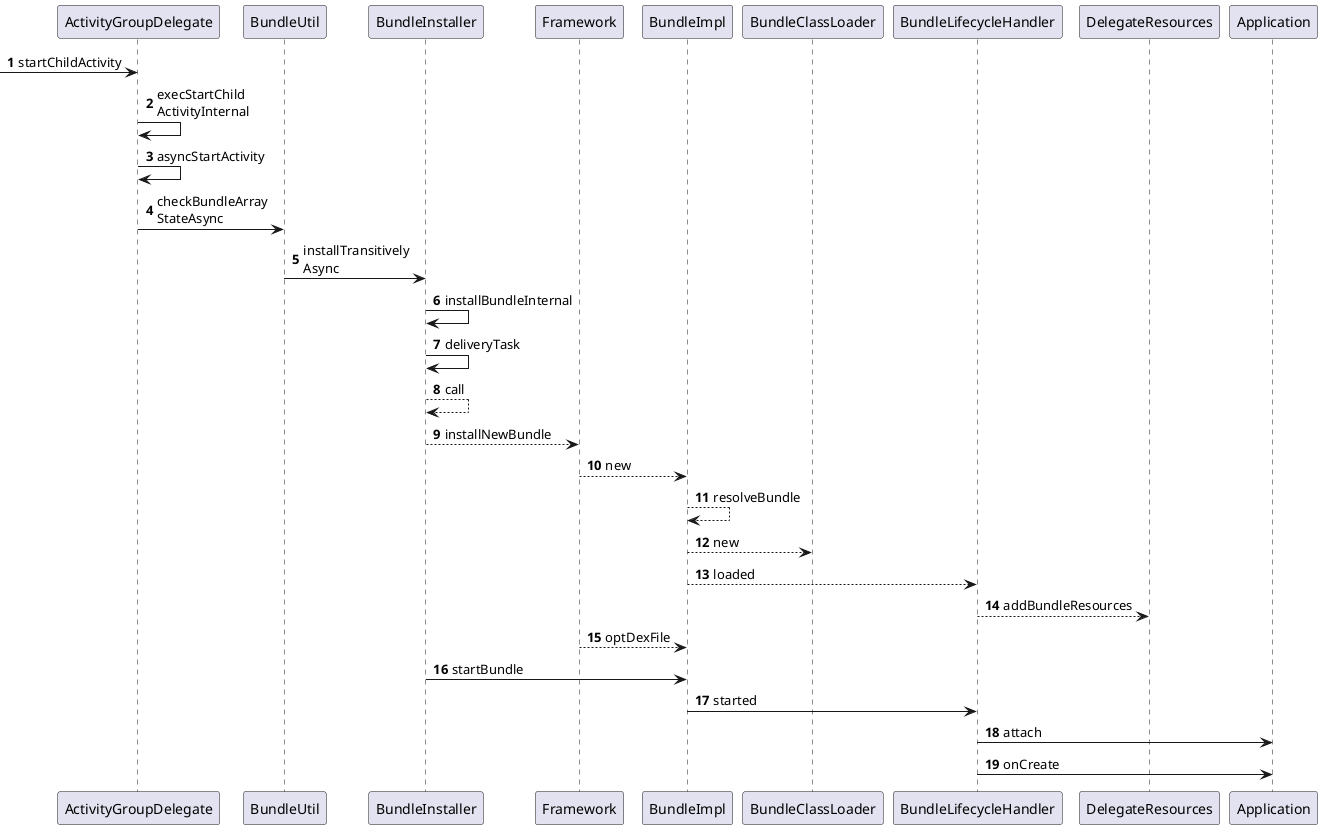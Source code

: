 @startuml
autonumber

-> ActivityGroupDelegate : startChildActivity
ActivityGroupDelegate -> ActivityGroupDelegate : execStartChild\nActivityInternal
ActivityGroupDelegate -> ActivityGroupDelegate : asyncStartActivity

ActivityGroupDelegate -> BundleUtil : checkBundleArray\nStateAsync

BundleUtil -> BundleInstaller : installTransitively\nAsync
BundleInstaller -> BundleInstaller : installBundleInternal
BundleInstaller -> BundleInstaller : deliveryTask
BundleInstaller --> BundleInstaller : call

BundleInstaller --> Framework : installNewBundle

Framework --> BundleImpl : new
BundleImpl --> BundleImpl : resolveBundle 

BundleImpl --> BundleClassLoader : new 
BundleImpl --> BundleLifecycleHandler : loaded
BundleLifecycleHandler --> DelegateResources : addBundleResources

Framework --> BundleImpl : optDexFile

BundleInstaller -> BundleImpl : startBundle
BundleImpl -> BundleLifecycleHandler : started
BundleLifecycleHandler -> Application : attach
BundleLifecycleHandler -> Application : onCreate


@enduml
